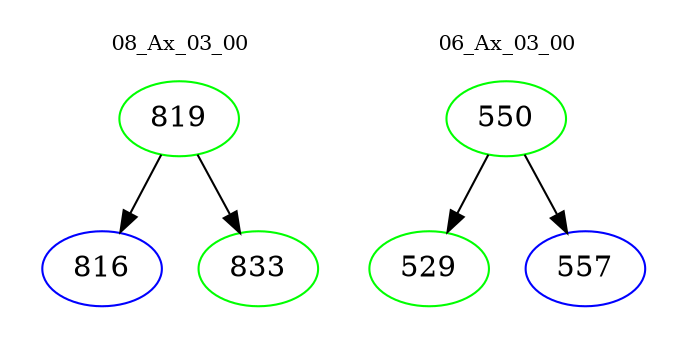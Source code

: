digraph{
subgraph cluster_0 {
color = white
label = "08_Ax_03_00";
fontsize=10;
T0_819 [label="819", color="green"]
T0_819 -> T0_816 [color="black"]
T0_816 [label="816", color="blue"]
T0_819 -> T0_833 [color="black"]
T0_833 [label="833", color="green"]
}
subgraph cluster_1 {
color = white
label = "06_Ax_03_00";
fontsize=10;
T1_550 [label="550", color="green"]
T1_550 -> T1_529 [color="black"]
T1_529 [label="529", color="green"]
T1_550 -> T1_557 [color="black"]
T1_557 [label="557", color="blue"]
}
}
